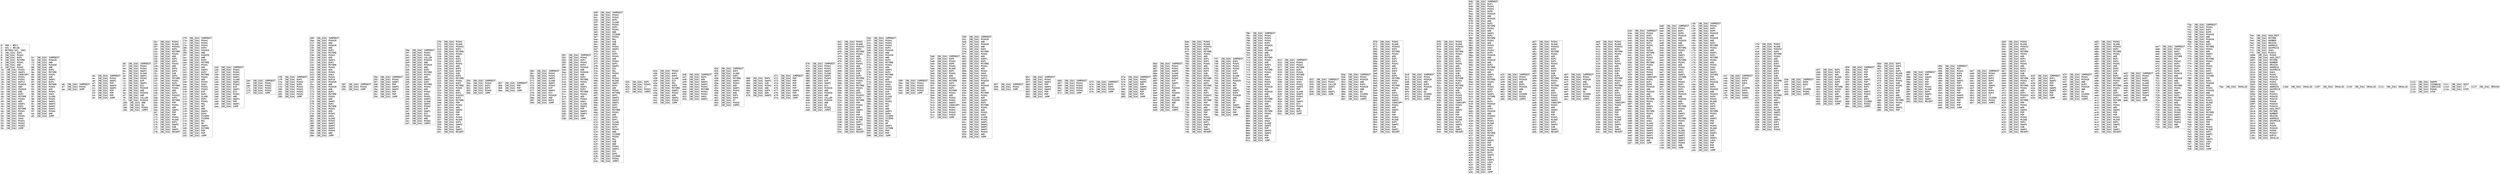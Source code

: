 digraph "graph.cfg.gv" {
	subgraph global {
		node [fontname=Courier fontsize=30.0 rank=same shape=box]
		block_0 [label="0: %00 = #0x1\l2: %01 = #0x40\l4: MSTORE(%01, %00)\l5: [NO_SSA] DUP1\l6: [NO_SSA] PUSH1\l8: [NO_SSA] DUP2\l9: [NO_SSA] MSTORE\la: [NO_SSA] PUSH1\lc: [NO_SSA] ADD\ld: [NO_SSA] PUSH2\l10: [NO_SSA] PUSH1\l12: [NO_SSA] SWAP2\l13: [NO_SSA] CODECOPY\l14: [NO_SSA] PUSH1\l16: [NO_SSA] PUSH1\l18: [NO_SSA] DUP12\l19: [NO_SSA] PUSH20\l2e: [NO_SSA] AND\l2f: [NO_SSA] PUSH20\l44: [NO_SSA] AND\l45: [NO_SSA] DUP2\l46: [NO_SSA] MSTORE\l47: [NO_SSA] PUSH1\l49: [NO_SSA] ADD\l4a: [NO_SSA] SWAP1\l4b: [NO_SSA] DUP2\l4c: [NO_SSA] MSTORE\l4d: [NO_SSA] PUSH1\l4f: [NO_SSA] ADD\l50: [NO_SSA] PUSH1\l52: [NO_SSA] SHA3\l53: [NO_SSA] PUSH1\l55: [NO_SSA] PUSH2\l58: [NO_SSA] PUSH2\l5b: [NO_SSA] JUMP\l"]
		block_5c [label="5c: [NO_SSA] JUMPDEST\l5d: [NO_SSA] PUSH20\l72: [NO_SSA] AND\l73: [NO_SSA] PUSH20\l88: [NO_SSA] AND\l89: [NO_SSA] DUP2\l8a: [NO_SSA] MSTORE\l8b: [NO_SSA] PUSH1\l8d: [NO_SSA] ADD\l8e: [NO_SSA] SWAP1\l8f: [NO_SSA] DUP2\l90: [NO_SSA] MSTORE\l91: [NO_SSA] PUSH1\l93: [NO_SSA] ADD\l94: [NO_SSA] PUSH1\l96: [NO_SSA] SHA3\l97: [NO_SSA] SLOAD\l98: [NO_SSA] PUSH2\l9b: [NO_SSA] SWAP1\l9c: [NO_SSA] SWAP3\l9d: [NO_SSA] SWAP2\l9e: [NO_SSA] SWAP1\l9f: [NO_SSA] PUSH4\la4: [NO_SSA] AND\la5: [NO_SSA] JUMP\l"]
		block_a6 [label="a6: [NO_SSA] JUMPDEST\la7: [NO_SSA] PUSH2\laa: [NO_SSA] JUMP\l"]
		block_ab [label="ab: [NO_SSA] JUMPDEST\lac: [NO_SSA] PUSH1\lae: [NO_SSA] SWAP1\laf: [NO_SSA] POP\lb0: [NO_SSA] SWAP4\lb1: [NO_SSA] SWAP3\lb2: [NO_SSA] POP\lb3: [NO_SSA] POP\lb4: [NO_SSA] POP\lb5: [NO_SSA] JUMP\l"]
		block_b6 [label="b6: [NO_SSA] JUMPDEST\lb7: [NO_SSA] PUSH1\lb9: [NO_SSA] PUSH1\lbb: [NO_SSA] SWAP1\lbc: [NO_SSA] SLOAD\lbd: [NO_SSA] SWAP1\lbe: [NO_SSA] PUSH2\lc1: [NO_SSA] EXP\lc2: [NO_SSA] SWAP1\lc3: [NO_SSA] DIV\lc4: [NO_SSA] PUSH20\ld9: [NO_SSA] AND\lda: [NO_SSA] PUSH20\lef: [NO_SSA] AND\lf0: [NO_SSA] CALLER\lf1: [NO_SSA] PUSH20\l106: [NO_SSA] AND\l107: [NO_SSA] EQ\l108: [NO_SSA] PUSH2\l10b: [NO_SSA] JUMPI\l"]
		block_10c [label="10c: [NO_SSA] PUSH1\l10e: [NO_SSA] MLOAD\l10f: [NO_SSA] PUSH32\l130: [NO_SSA] DUP2\l131: [NO_SSA] MSTORE\l132: [NO_SSA] PUSH1\l134: [NO_SSA] ADD\l135: [NO_SSA] DUP1\l136: [NO_SSA] DUP1\l137: [NO_SSA] PUSH1\l139: [NO_SSA] ADD\l13a: [NO_SSA] DUP3\l13b: [NO_SSA] DUP2\l13c: [NO_SSA] SUB\l13d: [NO_SSA] DUP3\l13e: [NO_SSA] MSTORE\l13f: [NO_SSA] PUSH1\l141: [NO_SSA] DUP2\l142: [NO_SSA] MSTORE\l143: [NO_SSA] PUSH1\l145: [NO_SSA] ADD\l146: [NO_SSA] DUP1\l147: [NO_SSA] PUSH32\l168: [NO_SSA] DUP2\l169: [NO_SSA] MSTORE\l16a: [NO_SSA] POP\l16b: [NO_SSA] PUSH1\l16d: [NO_SSA] ADD\l16e: [NO_SSA] SWAP2\l16f: [NO_SSA] POP\l170: [NO_SSA] POP\l171: [NO_SSA] PUSH1\l173: [NO_SSA] MLOAD\l174: [NO_SSA] DUP1\l175: [NO_SSA] SWAP2\l176: [NO_SSA] SUB\l177: [NO_SSA] SWAP1\l178: [NO_SSA] REVERT\l"]
		block_179 [label="179: [NO_SSA] JUMPDEST\l17a: [NO_SSA] PUSH1\l17c: [NO_SSA] PUSH1\l17e: [NO_SSA] PUSH1\l180: [NO_SSA] DUP4\l181: [NO_SSA] PUSH20\l196: [NO_SSA] AND\l197: [NO_SSA] PUSH20\l1ac: [NO_SSA] AND\l1ad: [NO_SSA] DUP2\l1ae: [NO_SSA] MSTORE\l1af: [NO_SSA] PUSH1\l1b1: [NO_SSA] ADD\l1b2: [NO_SSA] SWAP1\l1b3: [NO_SSA] DUP2\l1b4: [NO_SSA] MSTORE\l1b5: [NO_SSA] PUSH1\l1b7: [NO_SSA] ADD\l1b8: [NO_SSA] PUSH1\l1ba: [NO_SSA] SHA3\l1bb: [NO_SSA] PUSH1\l1bd: [NO_SSA] PUSH2\l1c0: [NO_SSA] EXP\l1c1: [NO_SSA] DUP2\l1c2: [NO_SSA] SLOAD\l1c3: [NO_SSA] DUP2\l1c4: [NO_SSA] PUSH1\l1c6: [NO_SSA] MUL\l1c7: [NO_SSA] NOT\l1c8: [NO_SSA] AND\l1c9: [NO_SSA] SWAP1\l1ca: [NO_SSA] DUP4\l1cb: [NO_SSA] ISZERO\l1cc: [NO_SSA] ISZERO\l1cd: [NO_SSA] MUL\l1ce: [NO_SSA] OR\l1cf: [NO_SSA] SWAP1\l1d0: [NO_SSA] SSTORE\l1d1: [NO_SSA] POP\l1d2: [NO_SSA] POP\l1d3: [NO_SSA] JUMP\l"]
		block_1d4 [label="1d4: [NO_SSA] JUMPDEST\l1d5: [NO_SSA] PUSH1\l1d7: [NO_SSA] PUSH1\l1d9: [NO_SSA] PUSH1\l1db: [NO_SSA] SWAP1\l1dc: [NO_SSA] SLOAD\l1dd: [NO_SSA] SWAP1\l1de: [NO_SSA] PUSH2\l1e1: [NO_SSA] EXP\l1e2: [NO_SSA] SWAP1\l1e3: [NO_SSA] DIV\l1e4: [NO_SSA] PUSH1\l1e6: [NO_SSA] AND\l1e7: [NO_SSA] SWAP1\l1e8: [NO_SSA] POP\l1e9: [NO_SSA] SWAP1\l1ea: [NO_SSA] JUMP\l"]
		block_1eb [label="1eb: [NO_SSA] JUMPDEST\l1ec: [NO_SSA] PUSH1\l1ee: [NO_SSA] PUSH2\l1f1: [NO_SSA] PUSH2\l1f4: [NO_SSA] PUSH2\l1f7: [NO_SSA] JUMP\l"]
		block_1f8 [label="1f8: [NO_SSA] JUMPDEST\l1f9: [NO_SSA] DUP5\l1fa: [NO_SSA] PUSH2\l1fd: [NO_SSA] DUP6\l1fe: [NO_SSA] PUSH1\l200: [NO_SSA] PUSH1\l202: [NO_SSA] PUSH2\l205: [NO_SSA] PUSH2\l208: [NO_SSA] JUMP\l"]
		block_209 [label="209: [NO_SSA] JUMPDEST\l20a: [NO_SSA] PUSH20\l21f: [NO_SSA] AND\l220: [NO_SSA] PUSH20\l235: [NO_SSA] AND\l236: [NO_SSA] DUP2\l237: [NO_SSA] MSTORE\l238: [NO_SSA] PUSH1\l23a: [NO_SSA] ADD\l23b: [NO_SSA] SWAP1\l23c: [NO_SSA] DUP2\l23d: [NO_SSA] MSTORE\l23e: [NO_SSA] PUSH1\l240: [NO_SSA] ADD\l241: [NO_SSA] PUSH1\l243: [NO_SSA] SHA3\l244: [NO_SSA] PUSH1\l246: [NO_SSA] DUP10\l247: [NO_SSA] PUSH20\l25c: [NO_SSA] AND\l25d: [NO_SSA] PUSH20\l272: [NO_SSA] AND\l273: [NO_SSA] DUP2\l274: [NO_SSA] MSTORE\l275: [NO_SSA] PUSH1\l277: [NO_SSA] ADD\l278: [NO_SSA] SWAP1\l279: [NO_SSA] DUP2\l27a: [NO_SSA] MSTORE\l27b: [NO_SSA] PUSH1\l27d: [NO_SSA] ADD\l27e: [NO_SSA] PUSH1\l280: [NO_SSA] SHA3\l281: [NO_SSA] SLOAD\l282: [NO_SSA] PUSH2\l285: [NO_SSA] SWAP1\l286: [NO_SSA] SWAP2\l287: [NO_SSA] SWAP1\l288: [NO_SSA] PUSH4\l28d: [NO_SSA] AND\l28e: [NO_SSA] JUMP\l"]
		block_28f [label="28f: [NO_SSA] JUMPDEST\l290: [NO_SSA] PUSH2\l293: [NO_SSA] JUMP\l"]
		block_294 [label="294: [NO_SSA] JUMPDEST\l295: [NO_SSA] PUSH1\l297: [NO_SSA] SWAP1\l298: [NO_SSA] POP\l299: [NO_SSA] SWAP3\l29a: [NO_SSA] SWAP2\l29b: [NO_SSA] POP\l29c: [NO_SSA] POP\l29d: [NO_SSA] JUMP\l"]
		block_29e [label="29e: [NO_SSA] JUMPDEST\l29f: [NO_SSA] PUSH1\l2a1: [NO_SSA] PUSH1\l2a3: [NO_SSA] CALLER\l2a4: [NO_SSA] PUSH20\l2b9: [NO_SSA] AND\l2ba: [NO_SSA] PUSH20\l2cf: [NO_SSA] AND\l2d0: [NO_SSA] DUP2\l2d1: [NO_SSA] MSTORE\l2d2: [NO_SSA] PUSH1\l2d4: [NO_SSA] ADD\l2d5: [NO_SSA] SWAP1\l2d6: [NO_SSA] DUP2\l2d7: [NO_SSA] MSTORE\l2d8: [NO_SSA] PUSH1\l2da: [NO_SSA] ADD\l2db: [NO_SSA] PUSH1\l2dd: [NO_SSA] SHA3\l2de: [NO_SSA] PUSH1\l2e0: [NO_SSA] SWAP1\l2e1: [NO_SSA] SLOAD\l2e2: [NO_SSA] SWAP1\l2e3: [NO_SSA] PUSH2\l2e6: [NO_SSA] EXP\l2e7: [NO_SSA] SWAP1\l2e8: [NO_SSA] DIV\l2e9: [NO_SSA] PUSH1\l2eb: [NO_SSA] AND\l2ec: [NO_SSA] PUSH2\l2ef: [NO_SSA] JUMPI\l"]
		block_2f0 [label="2f0: [NO_SSA] PUSH1\l2f2: [NO_SSA] MLOAD\l2f3: [NO_SSA] PUSH32\l314: [NO_SSA] DUP2\l315: [NO_SSA] MSTORE\l316: [NO_SSA] PUSH1\l318: [NO_SSA] ADD\l319: [NO_SSA] DUP1\l31a: [NO_SSA] DUP1\l31b: [NO_SSA] PUSH1\l31d: [NO_SSA] ADD\l31e: [NO_SSA] DUP3\l31f: [NO_SSA] DUP2\l320: [NO_SSA] SUB\l321: [NO_SSA] DUP3\l322: [NO_SSA] MSTORE\l323: [NO_SSA] PUSH1\l325: [NO_SSA] DUP2\l326: [NO_SSA] MSTORE\l327: [NO_SSA] PUSH1\l329: [NO_SSA] ADD\l32a: [NO_SSA] DUP1\l32b: [NO_SSA] PUSH32\l34c: [NO_SSA] DUP2\l34d: [NO_SSA] MSTORE\l34e: [NO_SSA] POP\l34f: [NO_SSA] PUSH1\l351: [NO_SSA] ADD\l352: [NO_SSA] SWAP2\l353: [NO_SSA] POP\l354: [NO_SSA] POP\l355: [NO_SSA] PUSH1\l357: [NO_SSA] MLOAD\l358: [NO_SSA] DUP1\l359: [NO_SSA] SWAP2\l35a: [NO_SSA] SUB\l35b: [NO_SSA] SWAP1\l35c: [NO_SSA] REVERT\l"]
		block_35d [label="35d: [NO_SSA] JUMPDEST\l35e: [NO_SSA] PUSH2\l361: [NO_SSA] DUP3\l362: [NO_SSA] DUP3\l363: [NO_SSA] PUSH2\l366: [NO_SSA] JUMP\l"]
		block_367 [label="367: [NO_SSA] JUMPDEST\l368: [NO_SSA] POP\l369: [NO_SSA] POP\l36a: [NO_SSA] JUMP\l"]
		block_36b [label="36b: [NO_SSA] JUMPDEST\l36c: [NO_SSA] PUSH1\l36e: [NO_SSA] PUSH1\l370: [NO_SSA] SWAP1\l371: [NO_SSA] SLOAD\l372: [NO_SSA] SWAP1\l373: [NO_SSA] PUSH2\l376: [NO_SSA] EXP\l377: [NO_SSA] SWAP1\l378: [NO_SSA] DIV\l379: [NO_SSA] PUSH20\l38e: [NO_SSA] AND\l38f: [NO_SSA] DUP2\l390: [NO_SSA] JUMP\l"]
		block_391 [label="391: [NO_SSA] JUMPDEST\l392: [NO_SSA] PUSH1\l394: [NO_SSA] DUP1\l395: [NO_SSA] PUSH1\l397: [NO_SSA] DUP4\l398: [NO_SSA] PUSH20\l3ad: [NO_SSA] AND\l3ae: [NO_SSA] PUSH20\l3c3: [NO_SSA] AND\l3c4: [NO_SSA] DUP2\l3c5: [NO_SSA] MSTORE\l3c6: [NO_SSA] PUSH1\l3c8: [NO_SSA] ADD\l3c9: [NO_SSA] SWAP1\l3ca: [NO_SSA] DUP2\l3cb: [NO_SSA] MSTORE\l3cc: [NO_SSA] PUSH1\l3ce: [NO_SSA] ADD\l3cf: [NO_SSA] PUSH1\l3d1: [NO_SSA] SHA3\l3d2: [NO_SSA] SLOAD\l3d3: [NO_SSA] SWAP1\l3d4: [NO_SSA] POP\l3d5: [NO_SSA] SWAP2\l3d6: [NO_SSA] SWAP1\l3d7: [NO_SSA] POP\l3d8: [NO_SSA] JUMP\l"]
		block_3d9 [label="3d9: [NO_SSA] JUMPDEST\l3da: [NO_SSA] PUSH1\l3dc: [NO_SSA] PUSH1\l3de: [NO_SSA] DUP1\l3df: [NO_SSA] SLOAD\l3e0: [NO_SSA] PUSH1\l3e2: [NO_SSA] DUP2\l3e3: [NO_SSA] PUSH1\l3e5: [NO_SSA] AND\l3e6: [NO_SSA] ISZERO\l3e7: [NO_SSA] PUSH2\l3ea: [NO_SSA] MUL\l3eb: [NO_SSA] SUB\l3ec: [NO_SSA] AND\l3ed: [NO_SSA] PUSH1\l3ef: [NO_SSA] SWAP1\l3f0: [NO_SSA] DIV\l3f1: [NO_SSA] DUP1\l3f2: [NO_SSA] PUSH1\l3f4: [NO_SSA] ADD\l3f5: [NO_SSA] PUSH1\l3f7: [NO_SSA] DUP1\l3f8: [NO_SSA] SWAP2\l3f9: [NO_SSA] DIV\l3fa: [NO_SSA] MUL\l3fb: [NO_SSA] PUSH1\l3fd: [NO_SSA] ADD\l3fe: [NO_SSA] PUSH1\l400: [NO_SSA] MLOAD\l401: [NO_SSA] SWAP1\l402: [NO_SSA] DUP2\l403: [NO_SSA] ADD\l404: [NO_SSA] PUSH1\l406: [NO_SSA] MSTORE\l407: [NO_SSA] DUP1\l408: [NO_SSA] SWAP3\l409: [NO_SSA] SWAP2\l40a: [NO_SSA] SWAP1\l40b: [NO_SSA] DUP2\l40c: [NO_SSA] DUP2\l40d: [NO_SSA] MSTORE\l40e: [NO_SSA] PUSH1\l410: [NO_SSA] ADD\l411: [NO_SSA] DUP3\l412: [NO_SSA] DUP1\l413: [NO_SSA] SLOAD\l414: [NO_SSA] PUSH1\l416: [NO_SSA] DUP2\l417: [NO_SSA] PUSH1\l419: [NO_SSA] AND\l41a: [NO_SSA] ISZERO\l41b: [NO_SSA] PUSH2\l41e: [NO_SSA] MUL\l41f: [NO_SSA] SUB\l420: [NO_SSA] AND\l421: [NO_SSA] PUSH1\l423: [NO_SSA] SWAP1\l424: [NO_SSA] DIV\l425: [NO_SSA] DUP1\l426: [NO_SSA] ISZERO\l427: [NO_SSA] PUSH2\l42a: [NO_SSA] JUMPI\l"]
		block_42b [label="42b: [NO_SSA] DUP1\l42c: [NO_SSA] PUSH1\l42e: [NO_SSA] LT\l42f: [NO_SSA] PUSH2\l432: [NO_SSA] JUMPI\l"]
		block_433 [label="433: [NO_SSA] PUSH2\l436: [NO_SSA] DUP1\l437: [NO_SSA] DUP4\l438: [NO_SSA] SLOAD\l439: [NO_SSA] DIV\l43a: [NO_SSA] MUL\l43b: [NO_SSA] DUP4\l43c: [NO_SSA] MSTORE\l43d: [NO_SSA] SWAP2\l43e: [NO_SSA] PUSH1\l440: [NO_SSA] ADD\l441: [NO_SSA] SWAP2\l442: [NO_SSA] PUSH2\l445: [NO_SSA] JUMP\l"]
		block_446 [label="446: [NO_SSA] JUMPDEST\l447: [NO_SSA] DUP3\l448: [NO_SSA] ADD\l449: [NO_SSA] SWAP2\l44a: [NO_SSA] SWAP1\l44b: [NO_SSA] PUSH1\l44d: [NO_SSA] MSTORE\l44e: [NO_SSA] PUSH1\l450: [NO_SSA] PUSH1\l452: [NO_SSA] SHA3\l453: [NO_SSA] SWAP1\l"]
		block_454 [label="454: [NO_SSA] JUMPDEST\l455: [NO_SSA] DUP2\l456: [NO_SSA] SLOAD\l457: [NO_SSA] DUP2\l458: [NO_SSA] MSTORE\l459: [NO_SSA] SWAP1\l45a: [NO_SSA] PUSH1\l45c: [NO_SSA] ADD\l45d: [NO_SSA] SWAP1\l45e: [NO_SSA] PUSH1\l460: [NO_SSA] ADD\l461: [NO_SSA] DUP1\l462: [NO_SSA] DUP4\l463: [NO_SSA] GT\l464: [NO_SSA] PUSH2\l467: [NO_SSA] JUMPI\l"]
		block_468 [label="468: [NO_SSA] DUP3\l469: [NO_SSA] SWAP1\l46a: [NO_SSA] SUB\l46b: [NO_SSA] PUSH1\l46d: [NO_SSA] AND\l46e: [NO_SSA] DUP3\l46f: [NO_SSA] ADD\l470: [NO_SSA] SWAP2\l"]
		block_471 [label="471: [NO_SSA] JUMPDEST\l472: [NO_SSA] POP\l473: [NO_SSA] POP\l474: [NO_SSA] POP\l475: [NO_SSA] POP\l476: [NO_SSA] POP\l477: [NO_SSA] SWAP1\l478: [NO_SSA] POP\l479: [NO_SSA] SWAP1\l47a: [NO_SSA] JUMP\l"]
		block_47b [label="47b: [NO_SSA] JUMPDEST\l47c: [NO_SSA] PUSH1\l47e: [NO_SSA] PUSH1\l480: [NO_SSA] SWAP1\l481: [NO_SSA] SLOAD\l482: [NO_SSA] SWAP1\l483: [NO_SSA] PUSH2\l486: [NO_SSA] EXP\l487: [NO_SSA] SWAP1\l488: [NO_SSA] DIV\l489: [NO_SSA] PUSH20\l49e: [NO_SSA] AND\l49f: [NO_SSA] PUSH20\l4b4: [NO_SSA] AND\l4b5: [NO_SSA] CALLER\l4b6: [NO_SSA] PUSH20\l4cb: [NO_SSA] AND\l4cc: [NO_SSA] EQ\l4cd: [NO_SSA] PUSH2\l4d0: [NO_SSA] JUMPI\l"]
		block_4d1 [label="4d1: [NO_SSA] PUSH1\l4d3: [NO_SSA] MLOAD\l4d4: [NO_SSA] PUSH32\l4f5: [NO_SSA] DUP2\l4f6: [NO_SSA] MSTORE\l4f7: [NO_SSA] PUSH1\l4f9: [NO_SSA] ADD\l4fa: [NO_SSA] DUP1\l4fb: [NO_SSA] DUP1\l4fc: [NO_SSA] PUSH1\l4fe: [NO_SSA] ADD\l4ff: [NO_SSA] DUP3\l500: [NO_SSA] DUP2\l501: [NO_SSA] SUB\l502: [NO_SSA] DUP3\l503: [NO_SSA] MSTORE\l504: [NO_SSA] PUSH1\l506: [NO_SSA] DUP2\l507: [NO_SSA] MSTORE\l508: [NO_SSA] PUSH1\l50a: [NO_SSA] ADD\l50b: [NO_SSA] DUP1\l50c: [NO_SSA] PUSH32\l52d: [NO_SSA] DUP2\l52e: [NO_SSA] MSTORE\l52f: [NO_SSA] POP\l530: [NO_SSA] PUSH1\l532: [NO_SSA] ADD\l533: [NO_SSA] SWAP2\l534: [NO_SSA] POP\l535: [NO_SSA] POP\l536: [NO_SSA] PUSH1\l538: [NO_SSA] MLOAD\l539: [NO_SSA] DUP1\l53a: [NO_SSA] SWAP2\l53b: [NO_SSA] SUB\l53c: [NO_SSA] SWAP1\l53d: [NO_SSA] REVERT\l"]
		block_53e [label="53e: [NO_SSA] JUMPDEST\l53f: [NO_SSA] PUSH1\l541: [NO_SSA] PUSH1\l543: [NO_SSA] PUSH1\l545: [NO_SSA] DUP4\l546: [NO_SSA] PUSH20\l55b: [NO_SSA] AND\l55c: [NO_SSA] PUSH20\l571: [NO_SSA] AND\l572: [NO_SSA] DUP2\l573: [NO_SSA] MSTORE\l574: [NO_SSA] PUSH1\l576: [NO_SSA] ADD\l577: [NO_SSA] SWAP1\l578: [NO_SSA] DUP2\l579: [NO_SSA] MSTORE\l57a: [NO_SSA] PUSH1\l57c: [NO_SSA] ADD\l57d: [NO_SSA] PUSH1\l57f: [NO_SSA] SHA3\l580: [NO_SSA] PUSH1\l582: [NO_SSA] PUSH2\l585: [NO_SSA] EXP\l586: [NO_SSA] DUP2\l587: [NO_SSA] SLOAD\l588: [NO_SSA] DUP2\l589: [NO_SSA] PUSH1\l58b: [NO_SSA] MUL\l58c: [NO_SSA] NOT\l58d: [NO_SSA] AND\l58e: [NO_SSA] SWAP1\l58f: [NO_SSA] DUP4\l590: [NO_SSA] ISZERO\l591: [NO_SSA] ISZERO\l592: [NO_SSA] MUL\l593: [NO_SSA] OR\l594: [NO_SSA] SWAP1\l595: [NO_SSA] SSTORE\l596: [NO_SSA] POP\l597: [NO_SSA] POP\l598: [NO_SSA] JUMP\l"]
		block_599 [label="599: [NO_SSA] JUMPDEST\l59a: [NO_SSA] PUSH1\l59c: [NO_SSA] PUSH2\l59f: [NO_SSA] PUSH2\l5a2: [NO_SSA] PUSH2\l5a5: [NO_SSA] JUMP\l"]
		block_5a6 [label="5a6: [NO_SSA] JUMPDEST\l5a7: [NO_SSA] DUP5\l5a8: [NO_SSA] PUSH2\l5ab: [NO_SSA] DUP6\l5ac: [NO_SSA] PUSH1\l5ae: [NO_SSA] MLOAD\l5af: [NO_SSA] DUP1\l5b0: [NO_SSA] PUSH1\l5b2: [NO_SSA] ADD\l5b3: [NO_SSA] PUSH1\l5b5: [NO_SSA] MSTORE\l5b6: [NO_SSA] DUP1\l5b7: [NO_SSA] PUSH1\l5b9: [NO_SSA] DUP2\l5ba: [NO_SSA] MSTORE\l5bb: [NO_SSA] PUSH1\l5bd: [NO_SSA] ADD\l5be: [NO_SSA] PUSH2\l5c1: [NO_SSA] PUSH1\l5c3: [NO_SSA] SWAP2\l5c4: [NO_SSA] CODECOPY\l5c5: [NO_SSA] PUSH1\l5c7: [NO_SSA] PUSH1\l5c9: [NO_SSA] PUSH2\l5cc: [NO_SSA] PUSH2\l5cf: [NO_SSA] JUMP\l"]
		block_5d0 [label="5d0: [NO_SSA] JUMPDEST\l5d1: [NO_SSA] PUSH20\l5e6: [NO_SSA] AND\l5e7: [NO_SSA] PUSH20\l5fc: [NO_SSA] AND\l5fd: [NO_SSA] DUP2\l5fe: [NO_SSA] MSTORE\l5ff: [NO_SSA] PUSH1\l601: [NO_SSA] ADD\l602: [NO_SSA] SWAP1\l603: [NO_SSA] DUP2\l604: [NO_SSA] MSTORE\l605: [NO_SSA] PUSH1\l607: [NO_SSA] ADD\l608: [NO_SSA] PUSH1\l60a: [NO_SSA] SHA3\l60b: [NO_SSA] PUSH1\l60d: [NO_SSA] DUP11\l60e: [NO_SSA] PUSH20\l623: [NO_SSA] AND\l624: [NO_SSA] PUSH20\l639: [NO_SSA] AND\l63a: [NO_SSA] DUP2\l63b: [NO_SSA] MSTORE\l63c: [NO_SSA] PUSH1\l63e: [NO_SSA] ADD\l63f: [NO_SSA] SWAP1\l640: [NO_SSA] DUP2\l641: [NO_SSA] MSTORE\l642: [NO_SSA] PUSH1\l644: [NO_SSA] ADD\l645: [NO_SSA] PUSH1\l647: [NO_SSA] SHA3\l648: [NO_SSA] SLOAD\l649: [NO_SSA] PUSH2\l64c: [NO_SSA] SWAP1\l64d: [NO_SSA] SWAP3\l64e: [NO_SSA] SWAP2\l64f: [NO_SSA] SWAP1\l650: [NO_SSA] PUSH4\l655: [NO_SSA] AND\l656: [NO_SSA] JUMP\l"]
		block_657 [label="657: [NO_SSA] JUMPDEST\l658: [NO_SSA] PUSH2\l65b: [NO_SSA] JUMP\l"]
		block_65c [label="65c: [NO_SSA] JUMPDEST\l65d: [NO_SSA] PUSH1\l65f: [NO_SSA] SWAP1\l660: [NO_SSA] POP\l661: [NO_SSA] SWAP3\l662: [NO_SSA] SWAP2\l663: [NO_SSA] POP\l664: [NO_SSA] POP\l665: [NO_SSA] JUMP\l"]
		block_666 [label="666: [NO_SSA] JUMPDEST\l667: [NO_SSA] PUSH1\l669: [NO_SSA] PUSH2\l66c: [NO_SSA] PUSH2\l66f: [NO_SSA] PUSH2\l672: [NO_SSA] JUMP\l"]
		block_673 [label="673: [NO_SSA] JUMPDEST\l674: [NO_SSA] DUP5\l675: [NO_SSA] DUP5\l676: [NO_SSA] PUSH2\l679: [NO_SSA] JUMP\l"]
		block_67a [label="67a: [NO_SSA] JUMPDEST\l67b: [NO_SSA] PUSH1\l67d: [NO_SSA] SWAP1\l67e: [NO_SSA] POP\l67f: [NO_SSA] SWAP3\l680: [NO_SSA] SWAP2\l681: [NO_SSA] POP\l682: [NO_SSA] POP\l683: [NO_SSA] JUMP\l"]
		block_684 [label="684: [NO_SSA] JUMPDEST\l685: [NO_SSA] PUSH1\l687: [NO_SSA] PUSH1\l689: [NO_SSA] SWAP1\l68a: [NO_SSA] SLOAD\l68b: [NO_SSA] SWAP1\l68c: [NO_SSA] PUSH2\l68f: [NO_SSA] EXP\l690: [NO_SSA] SWAP1\l691: [NO_SSA] DIV\l692: [NO_SSA] PUSH20\l6a7: [NO_SSA] AND\l6a8: [NO_SSA] PUSH20\l6bd: [NO_SSA] AND\l6be: [NO_SSA] CALLER\l6bf: [NO_SSA] PUSH20\l6d4: [NO_SSA] AND\l6d5: [NO_SSA] EQ\l6d6: [NO_SSA] PUSH2\l6d9: [NO_SSA] JUMPI\l"]
		block_6da [label="6da: [NO_SSA] PUSH1\l6dc: [NO_SSA] MLOAD\l6dd: [NO_SSA] PUSH32\l6fe: [NO_SSA] DUP2\l6ff: [NO_SSA] MSTORE\l700: [NO_SSA] PUSH1\l702: [NO_SSA] ADD\l703: [NO_SSA] DUP1\l704: [NO_SSA] DUP1\l705: [NO_SSA] PUSH1\l707: [NO_SSA] ADD\l708: [NO_SSA] DUP3\l709: [NO_SSA] DUP2\l70a: [NO_SSA] SUB\l70b: [NO_SSA] DUP3\l70c: [NO_SSA] MSTORE\l70d: [NO_SSA] PUSH1\l70f: [NO_SSA] DUP2\l710: [NO_SSA] MSTORE\l711: [NO_SSA] PUSH1\l713: [NO_SSA] ADD\l714: [NO_SSA] DUP1\l715: [NO_SSA] PUSH32\l736: [NO_SSA] DUP2\l737: [NO_SSA] MSTORE\l738: [NO_SSA] POP\l739: [NO_SSA] PUSH1\l73b: [NO_SSA] ADD\l73c: [NO_SSA] SWAP2\l73d: [NO_SSA] POP\l73e: [NO_SSA] POP\l73f: [NO_SSA] PUSH1\l741: [NO_SSA] MLOAD\l742: [NO_SSA] DUP1\l743: [NO_SSA] SWAP2\l744: [NO_SSA] SUB\l745: [NO_SSA] SWAP1\l746: [NO_SSA] REVERT\l"]
		block_747 [label="747: [NO_SSA] JUMPDEST\l748: [NO_SSA] DUP1\l749: [NO_SSA] PUSH1\l74b: [NO_SSA] PUSH1\l74d: [NO_SSA] PUSH2\l750: [NO_SSA] EXP\l751: [NO_SSA] DUP2\l752: [NO_SSA] SLOAD\l753: [NO_SSA] DUP2\l754: [NO_SSA] PUSH20\l769: [NO_SSA] MUL\l76a: [NO_SSA] NOT\l76b: [NO_SSA] AND\l76c: [NO_SSA] SWAP1\l76d: [NO_SSA] DUP4\l76e: [NO_SSA] PUSH20\l783: [NO_SSA] AND\l784: [NO_SSA] MUL\l785: [NO_SSA] OR\l786: [NO_SSA] SWAP1\l787: [NO_SSA] SSTORE\l788: [NO_SSA] POP\l789: [NO_SSA] POP\l78a: [NO_SSA] JUMP\l"]
		block_78b [label="78b: [NO_SSA] JUMPDEST\l78c: [NO_SSA] PUSH1\l78e: [NO_SSA] PUSH1\l790: [NO_SSA] PUSH1\l792: [NO_SSA] DUP5\l793: [NO_SSA] PUSH20\l7a8: [NO_SSA] AND\l7a9: [NO_SSA] PUSH20\l7be: [NO_SSA] AND\l7bf: [NO_SSA] DUP2\l7c0: [NO_SSA] MSTORE\l7c1: [NO_SSA] PUSH1\l7c3: [NO_SSA] ADD\l7c4: [NO_SSA] SWAP1\l7c5: [NO_SSA] DUP2\l7c6: [NO_SSA] MSTORE\l7c7: [NO_SSA] PUSH1\l7c9: [NO_SSA] ADD\l7ca: [NO_SSA] PUSH1\l7cc: [NO_SSA] SHA3\l7cd: [NO_SSA] PUSH1\l7cf: [NO_SSA] DUP4\l7d0: [NO_SSA] PUSH20\l7e5: [NO_SSA] AND\l7e6: [NO_SSA] PUSH20\l7fb: [NO_SSA] AND\l7fc: [NO_SSA] DUP2\l7fd: [NO_SSA] MSTORE\l7fe: [NO_SSA] PUSH1\l800: [NO_SSA] ADD\l801: [NO_SSA] SWAP1\l802: [NO_SSA] DUP2\l803: [NO_SSA] MSTORE\l804: [NO_SSA] PUSH1\l806: [NO_SSA] ADD\l807: [NO_SSA] PUSH1\l809: [NO_SSA] SHA3\l80a: [NO_SSA] SLOAD\l80b: [NO_SSA] SWAP1\l80c: [NO_SSA] POP\l80d: [NO_SSA] SWAP3\l80e: [NO_SSA] SWAP2\l80f: [NO_SSA] POP\l810: [NO_SSA] POP\l811: [NO_SSA] JUMP\l"]
		block_812 [label="812: [NO_SSA] JUMPDEST\l813: [NO_SSA] PUSH1\l815: [NO_SSA] PUSH1\l817: [NO_SSA] MSTORE\l818: [NO_SSA] DUP1\l819: [NO_SSA] PUSH1\l81b: [NO_SSA] MSTORE\l81c: [NO_SSA] PUSH1\l81e: [NO_SSA] PUSH1\l820: [NO_SSA] SHA3\l821: [NO_SSA] PUSH1\l823: [NO_SSA] SWAP2\l824: [NO_SSA] POP\l825: [NO_SSA] SLOAD\l826: [NO_SSA] SWAP1\l827: [NO_SSA] PUSH2\l82a: [NO_SSA] EXP\l82b: [NO_SSA] SWAP1\l82c: [NO_SSA] DIV\l82d: [NO_SSA] PUSH1\l82f: [NO_SSA] AND\l830: [NO_SSA] DUP2\l831: [NO_SSA] JUMP\l"]
		block_832 [label="832: [NO_SSA] JUMPDEST\l833: [NO_SSA] PUSH1\l835: [NO_SSA] CALLER\l836: [NO_SSA] SWAP1\l837: [NO_SSA] POP\l838: [NO_SSA] SWAP1\l839: [NO_SSA] JUMP\l"]
		block_83a [label="83a: [NO_SSA] JUMPDEST\l83b: [NO_SSA] PUSH1\l83d: [NO_SSA] PUSH20\l852: [NO_SSA] AND\l853: [NO_SSA] DUP4\l854: [NO_SSA] PUSH20\l869: [NO_SSA] AND\l86a: [NO_SSA] EQ\l86b: [NO_SSA] ISZERO\l86c: [NO_SSA] PUSH2\l86f: [NO_SSA] JUMPI\l"]
		block_870 [label="870: [NO_SSA] PUSH1\l872: [NO_SSA] MLOAD\l873: [NO_SSA] PUSH32\l894: [NO_SSA] DUP2\l895: [NO_SSA] MSTORE\l896: [NO_SSA] PUSH1\l898: [NO_SSA] ADD\l899: [NO_SSA] DUP1\l89a: [NO_SSA] DUP1\l89b: [NO_SSA] PUSH1\l89d: [NO_SSA] ADD\l89e: [NO_SSA] DUP3\l89f: [NO_SSA] DUP2\l8a0: [NO_SSA] SUB\l8a1: [NO_SSA] DUP3\l8a2: [NO_SSA] MSTORE\l8a3: [NO_SSA] PUSH1\l8a5: [NO_SSA] DUP2\l8a6: [NO_SSA] MSTORE\l8a7: [NO_SSA] PUSH1\l8a9: [NO_SSA] ADD\l8aa: [NO_SSA] DUP1\l8ab: [NO_SSA] PUSH2\l8ae: [NO_SSA] PUSH1\l8b0: [NO_SSA] SWAP2\l8b1: [NO_SSA] CODECOPY\l8b2: [NO_SSA] PUSH1\l8b4: [NO_SSA] ADD\l8b5: [NO_SSA] SWAP2\l8b6: [NO_SSA] POP\l8b7: [NO_SSA] POP\l8b8: [NO_SSA] PUSH1\l8ba: [NO_SSA] MLOAD\l8bb: [NO_SSA] DUP1\l8bc: [NO_SSA] SWAP2\l8bd: [NO_SSA] SUB\l8be: [NO_SSA] SWAP1\l8bf: [NO_SSA] REVERT\l"]
		block_8c0 [label="8c0: [NO_SSA] JUMPDEST\l8c1: [NO_SSA] PUSH1\l8c3: [NO_SSA] PUSH20\l8d8: [NO_SSA] AND\l8d9: [NO_SSA] DUP3\l8da: [NO_SSA] PUSH20\l8ef: [NO_SSA] AND\l8f0: [NO_SSA] EQ\l8f1: [NO_SSA] ISZERO\l8f2: [NO_SSA] PUSH2\l8f5: [NO_SSA] JUMPI\l"]
		block_8f6 [label="8f6: [NO_SSA] PUSH1\l8f8: [NO_SSA] MLOAD\l8f9: [NO_SSA] PUSH32\l91a: [NO_SSA] DUP2\l91b: [NO_SSA] MSTORE\l91c: [NO_SSA] PUSH1\l91e: [NO_SSA] ADD\l91f: [NO_SSA] DUP1\l920: [NO_SSA] DUP1\l921: [NO_SSA] PUSH1\l923: [NO_SSA] ADD\l924: [NO_SSA] DUP3\l925: [NO_SSA] DUP2\l926: [NO_SSA] SUB\l927: [NO_SSA] DUP3\l928: [NO_SSA] MSTORE\l929: [NO_SSA] PUSH1\l92b: [NO_SSA] DUP2\l92c: [NO_SSA] MSTORE\l92d: [NO_SSA] PUSH1\l92f: [NO_SSA] ADD\l930: [NO_SSA] DUP1\l931: [NO_SSA] PUSH2\l934: [NO_SSA] PUSH1\l936: [NO_SSA] SWAP2\l937: [NO_SSA] CODECOPY\l938: [NO_SSA] PUSH1\l93a: [NO_SSA] ADD\l93b: [NO_SSA] SWAP2\l93c: [NO_SSA] POP\l93d: [NO_SSA] POP\l93e: [NO_SSA] PUSH1\l940: [NO_SSA] MLOAD\l941: [NO_SSA] DUP1\l942: [NO_SSA] SWAP2\l943: [NO_SSA] SUB\l944: [NO_SSA] SWAP1\l945: [NO_SSA] REVERT\l"]
		block_946 [label="946: [NO_SSA] JUMPDEST\l947: [NO_SSA] DUP1\l948: [NO_SSA] PUSH1\l94a: [NO_SSA] PUSH1\l94c: [NO_SSA] DUP6\l94d: [NO_SSA] PUSH20\l962: [NO_SSA] AND\l963: [NO_SSA] PUSH20\l978: [NO_SSA] AND\l979: [NO_SSA] DUP2\l97a: [NO_SSA] MSTORE\l97b: [NO_SSA] PUSH1\l97d: [NO_SSA] ADD\l97e: [NO_SSA] SWAP1\l97f: [NO_SSA] DUP2\l980: [NO_SSA] MSTORE\l981: [NO_SSA] PUSH1\l983: [NO_SSA] ADD\l984: [NO_SSA] PUSH1\l986: [NO_SSA] SHA3\l987: [NO_SSA] PUSH1\l989: [NO_SSA] DUP5\l98a: [NO_SSA] PUSH20\l99f: [NO_SSA] AND\l9a0: [NO_SSA] PUSH20\l9b5: [NO_SSA] AND\l9b6: [NO_SSA] DUP2\l9b7: [NO_SSA] MSTORE\l9b8: [NO_SSA] PUSH1\l9ba: [NO_SSA] ADD\l9bb: [NO_SSA] SWAP1\l9bc: [NO_SSA] DUP2\l9bd: [NO_SSA] MSTORE\l9be: [NO_SSA] PUSH1\l9c0: [NO_SSA] ADD\l9c1: [NO_SSA] PUSH1\l9c3: [NO_SSA] SHA3\l9c4: [NO_SSA] DUP2\l9c5: [NO_SSA] SWAP1\l9c6: [NO_SSA] SSTORE\l9c7: [NO_SSA] POP\l9c8: [NO_SSA] DUP2\l9c9: [NO_SSA] PUSH20\l9de: [NO_SSA] AND\l9df: [NO_SSA] DUP4\l9e0: [NO_SSA] PUSH20\l9f5: [NO_SSA] AND\l9f6: [NO_SSA] PUSH32\la17: [NO_SSA] DUP4\la18: [NO_SSA] PUSH1\la1a: [NO_SSA] MLOAD\la1b: [NO_SSA] DUP1\la1c: [NO_SSA] DUP3\la1d: [NO_SSA] DUP2\la1e: [NO_SSA] MSTORE\la1f: [NO_SSA] PUSH1\la21: [NO_SSA] ADD\la22: [NO_SSA] SWAP2\la23: [NO_SSA] POP\la24: [NO_SSA] POP\la25: [NO_SSA] PUSH1\la27: [NO_SSA] MLOAD\la28: [NO_SSA] DUP1\la29: [NO_SSA] SWAP2\la2a: [NO_SSA] SUB\la2b: [NO_SSA] SWAP1\la2c: [NO_SSA] LOG3\la2d: [NO_SSA] POP\la2e: [NO_SSA] POP\la2f: [NO_SSA] POP\la30: [NO_SSA] JUMP\l"]
		block_a31 [label="a31: [NO_SSA] JUMPDEST\la32: [NO_SSA] PUSH1\la34: [NO_SSA] PUSH20\la49: [NO_SSA] AND\la4a: [NO_SSA] DUP4\la4b: [NO_SSA] PUSH20\la60: [NO_SSA] AND\la61: [NO_SSA] EQ\la62: [NO_SSA] ISZERO\la63: [NO_SSA] PUSH2\la66: [NO_SSA] JUMPI\l"]
		block_a67 [label="a67: [NO_SSA] PUSH1\la69: [NO_SSA] MLOAD\la6a: [NO_SSA] PUSH32\la8b: [NO_SSA] DUP2\la8c: [NO_SSA] MSTORE\la8d: [NO_SSA] PUSH1\la8f: [NO_SSA] ADD\la90: [NO_SSA] DUP1\la91: [NO_SSA] DUP1\la92: [NO_SSA] PUSH1\la94: [NO_SSA] ADD\la95: [NO_SSA] DUP3\la96: [NO_SSA] DUP2\la97: [NO_SSA] SUB\la98: [NO_SSA] DUP3\la99: [NO_SSA] MSTORE\la9a: [NO_SSA] PUSH1\la9c: [NO_SSA] DUP2\la9d: [NO_SSA] MSTORE\la9e: [NO_SSA] PUSH1\laa0: [NO_SSA] ADD\laa1: [NO_SSA] DUP1\laa2: [NO_SSA] PUSH2\laa5: [NO_SSA] PUSH1\laa7: [NO_SSA] SWAP2\laa8: [NO_SSA] CODECOPY\laa9: [NO_SSA] PUSH1\laab: [NO_SSA] ADD\laac: [NO_SSA] SWAP2\laad: [NO_SSA] POP\laae: [NO_SSA] POP\laaf: [NO_SSA] PUSH1\lab1: [NO_SSA] MLOAD\lab2: [NO_SSA] DUP1\lab3: [NO_SSA] SWAP2\lab4: [NO_SSA] SUB\lab5: [NO_SSA] SWAP1\lab6: [NO_SSA] REVERT\l"]
		block_ab7 [label="ab7: [NO_SSA] JUMPDEST\lab8: [NO_SSA] PUSH1\laba: [NO_SSA] PUSH20\lacf: [NO_SSA] AND\lad0: [NO_SSA] DUP3\lad1: [NO_SSA] PUSH20\lae6: [NO_SSA] AND\lae7: [NO_SSA] EQ\lae8: [NO_SSA] ISZERO\lae9: [NO_SSA] PUSH2\laec: [NO_SSA] JUMPI\l"]
		block_aed [label="aed: [NO_SSA] PUSH1\laef: [NO_SSA] MLOAD\laf0: [NO_SSA] PUSH32\lb11: [NO_SSA] DUP2\lb12: [NO_SSA] MSTORE\lb13: [NO_SSA] PUSH1\lb15: [NO_SSA] ADD\lb16: [NO_SSA] DUP1\lb17: [NO_SSA] DUP1\lb18: [NO_SSA] PUSH1\lb1a: [NO_SSA] ADD\lb1b: [NO_SSA] DUP3\lb1c: [NO_SSA] DUP2\lb1d: [NO_SSA] SUB\lb1e: [NO_SSA] DUP3\lb1f: [NO_SSA] MSTORE\lb20: [NO_SSA] PUSH1\lb22: [NO_SSA] DUP2\lb23: [NO_SSA] MSTORE\lb24: [NO_SSA] PUSH1\lb26: [NO_SSA] ADD\lb27: [NO_SSA] DUP1\lb28: [NO_SSA] PUSH2\lb2b: [NO_SSA] PUSH1\lb2d: [NO_SSA] SWAP2\lb2e: [NO_SSA] CODECOPY\lb2f: [NO_SSA] PUSH1\lb31: [NO_SSA] ADD\lb32: [NO_SSA] SWAP2\lb33: [NO_SSA] POP\lb34: [NO_SSA] POP\lb35: [NO_SSA] PUSH1\lb37: [NO_SSA] MLOAD\lb38: [NO_SSA] DUP1\lb39: [NO_SSA] SWAP2\lb3a: [NO_SSA] SUB\lb3b: [NO_SSA] SWAP1\lb3c: [NO_SSA] REVERT\l"]
		block_b3d [label="b3d: [NO_SSA] JUMPDEST\lb3e: [NO_SSA] PUSH2\lb41: [NO_SSA] DUP2\lb42: [NO_SSA] PUSH1\lb44: [NO_SSA] MLOAD\lb45: [NO_SSA] DUP1\lb46: [NO_SSA] PUSH1\lb48: [NO_SSA] ADD\lb49: [NO_SSA] PUSH1\lb4b: [NO_SSA] MSTORE\lb4c: [NO_SSA] DUP1\lb4d: [NO_SSA] PUSH1\lb4f: [NO_SSA] DUP2\lb50: [NO_SSA] MSTORE\lb51: [NO_SSA] PUSH1\lb53: [NO_SSA] ADD\lb54: [NO_SSA] PUSH2\lb57: [NO_SSA] PUSH1\lb59: [NO_SSA] SWAP2\lb5a: [NO_SSA] CODECOPY\lb5b: [NO_SSA] PUSH1\lb5d: [NO_SSA] DUP1\lb5e: [NO_SSA] DUP8\lb5f: [NO_SSA] PUSH20\lb74: [NO_SSA] AND\lb75: [NO_SSA] PUSH20\lb8a: [NO_SSA] AND\lb8b: [NO_SSA] DUP2\lb8c: [NO_SSA] MSTORE\lb8d: [NO_SSA] PUSH1\lb8f: [NO_SSA] ADD\lb90: [NO_SSA] SWAP1\lb91: [NO_SSA] DUP2\lb92: [NO_SSA] MSTORE\lb93: [NO_SSA] PUSH1\lb95: [NO_SSA] ADD\lb96: [NO_SSA] PUSH1\lb98: [NO_SSA] SHA3\lb99: [NO_SSA] SLOAD\lb9a: [NO_SSA] PUSH2\lb9d: [NO_SSA] SWAP1\lb9e: [NO_SSA] SWAP3\lb9f: [NO_SSA] SWAP2\lba0: [NO_SSA] SWAP1\lba1: [NO_SSA] PUSH4\lba6: [NO_SSA] AND\lba7: [NO_SSA] JUMP\l"]
		block_ba8 [label="ba8: [NO_SSA] JUMPDEST\lba9: [NO_SSA] PUSH1\lbab: [NO_SSA] DUP1\lbac: [NO_SSA] DUP6\lbad: [NO_SSA] PUSH20\lbc2: [NO_SSA] AND\lbc3: [NO_SSA] PUSH20\lbd8: [NO_SSA] AND\lbd9: [NO_SSA] DUP2\lbda: [NO_SSA] MSTORE\lbdb: [NO_SSA] PUSH1\lbdd: [NO_SSA] ADD\lbde: [NO_SSA] SWAP1\lbdf: [NO_SSA] DUP2\lbe0: [NO_SSA] MSTORE\lbe1: [NO_SSA] PUSH1\lbe3: [NO_SSA] ADD\lbe4: [NO_SSA] PUSH1\lbe6: [NO_SSA] SHA3\lbe7: [NO_SSA] DUP2\lbe8: [NO_SSA] SWAP1\lbe9: [NO_SSA] SSTORE\lbea: [NO_SSA] POP\lbeb: [NO_SSA] PUSH2\lbee: [NO_SSA] DUP2\lbef: [NO_SSA] PUSH1\lbf1: [NO_SSA] DUP1\lbf2: [NO_SSA] DUP6\lbf3: [NO_SSA] PUSH20\lc08: [NO_SSA] AND\lc09: [NO_SSA] PUSH20\lc1e: [NO_SSA] AND\lc1f: [NO_SSA] DUP2\lc20: [NO_SSA] MSTORE\lc21: [NO_SSA] PUSH1\lc23: [NO_SSA] ADD\lc24: [NO_SSA] SWAP1\lc25: [NO_SSA] DUP2\lc26: [NO_SSA] MSTORE\lc27: [NO_SSA] PUSH1\lc29: [NO_SSA] ADD\lc2a: [NO_SSA] PUSH1\lc2c: [NO_SSA] SHA3\lc2d: [NO_SSA] SLOAD\lc2e: [NO_SSA] PUSH2\lc31: [NO_SSA] SWAP1\lc32: [NO_SSA] SWAP2\lc33: [NO_SSA] SWAP1\lc34: [NO_SSA] PUSH4\lc39: [NO_SSA] AND\lc3a: [NO_SSA] JUMP\l"]
		block_c3b [label="c3b: [NO_SSA] JUMPDEST\lc3c: [NO_SSA] PUSH1\lc3e: [NO_SSA] DUP1\lc3f: [NO_SSA] DUP5\lc40: [NO_SSA] PUSH20\lc55: [NO_SSA] AND\lc56: [NO_SSA] PUSH20\lc6b: [NO_SSA] AND\lc6c: [NO_SSA] DUP2\lc6d: [NO_SSA] MSTORE\lc6e: [NO_SSA] PUSH1\lc70: [NO_SSA] ADD\lc71: [NO_SSA] SWAP1\lc72: [NO_SSA] DUP2\lc73: [NO_SSA] MSTORE\lc74: [NO_SSA] PUSH1\lc76: [NO_SSA] ADD\lc77: [NO_SSA] PUSH1\lc79: [NO_SSA] SHA3\lc7a: [NO_SSA] DUP2\lc7b: [NO_SSA] SWAP1\lc7c: [NO_SSA] SSTORE\lc7d: [NO_SSA] POP\lc7e: [NO_SSA] DUP2\lc7f: [NO_SSA] PUSH20\lc94: [NO_SSA] AND\lc95: [NO_SSA] DUP4\lc96: [NO_SSA] PUSH20\lcab: [NO_SSA] AND\lcac: [NO_SSA] PUSH32\lccd: [NO_SSA] DUP4\lcce: [NO_SSA] PUSH1\lcd0: [NO_SSA] MLOAD\lcd1: [NO_SSA] DUP1\lcd2: [NO_SSA] DUP3\lcd3: [NO_SSA] DUP2\lcd4: [NO_SSA] MSTORE\lcd5: [NO_SSA] PUSH1\lcd7: [NO_SSA] ADD\lcd8: [NO_SSA] SWAP2\lcd9: [NO_SSA] POP\lcda: [NO_SSA] POP\lcdb: [NO_SSA] PUSH1\lcdd: [NO_SSA] MLOAD\lcde: [NO_SSA] DUP1\lcdf: [NO_SSA] SWAP2\lce0: [NO_SSA] SUB\lce1: [NO_SSA] SWAP1\lce2: [NO_SSA] LOG3\lce3: [NO_SSA] POP\lce4: [NO_SSA] POP\lce5: [NO_SSA] POP\lce6: [NO_SSA] JUMP\l"]
		block_ce7 [label="ce7: [NO_SSA] JUMPDEST\lce8: [NO_SSA] PUSH1\lcea: [NO_SSA] DUP4\lceb: [NO_SSA] DUP4\lcec: [NO_SSA] GT\lced: [NO_SSA] ISZERO\lcee: [NO_SSA] DUP3\lcef: [NO_SSA] SWAP1\lcf0: [NO_SSA] PUSH2\lcf3: [NO_SSA] JUMPI\l"]
		block_cf4 [label="cf4: [NO_SSA] PUSH1\lcf6: [NO_SSA] MLOAD\lcf7: [NO_SSA] PUSH32\ld18: [NO_SSA] DUP2\ld19: [NO_SSA] MSTORE\ld1a: [NO_SSA] PUSH1\ld1c: [NO_SSA] ADD\ld1d: [NO_SSA] DUP1\ld1e: [NO_SSA] DUP1\ld1f: [NO_SSA] PUSH1\ld21: [NO_SSA] ADD\ld22: [NO_SSA] DUP3\ld23: [NO_SSA] DUP2\ld24: [NO_SSA] SUB\ld25: [NO_SSA] DUP3\ld26: [NO_SSA] MSTORE\ld27: [NO_SSA] DUP4\ld28: [NO_SSA] DUP2\ld29: [NO_SSA] DUP2\ld2a: [NO_SSA] MLOAD\ld2b: [NO_SSA] DUP2\ld2c: [NO_SSA] MSTORE\ld2d: [NO_SSA] PUSH1\ld2f: [NO_SSA] ADD\ld30: [NO_SSA] SWAP2\ld31: [NO_SSA] POP\ld32: [NO_SSA] DUP1\ld33: [NO_SSA] MLOAD\ld34: [NO_SSA] SWAP1\ld35: [NO_SSA] PUSH1\ld37: [NO_SSA] ADD\ld38: [NO_SSA] SWAP1\ld39: [NO_SSA] DUP1\ld3a: [NO_SSA] DUP4\ld3b: [NO_SSA] DUP4\ld3c: [NO_SSA] PUSH1\l"]
		block_d3e [label="d3e: [NO_SSA] JUMPDEST\ld3f: [NO_SSA] DUP4\ld40: [NO_SSA] DUP2\ld41: [NO_SSA] LT\ld42: [NO_SSA] ISZERO\ld43: [NO_SSA] PUSH2\ld46: [NO_SSA] JUMPI\l"]
		block_d47 [label="d47: [NO_SSA] DUP1\ld48: [NO_SSA] DUP3\ld49: [NO_SSA] ADD\ld4a: [NO_SSA] MLOAD\ld4b: [NO_SSA] DUP2\ld4c: [NO_SSA] DUP5\ld4d: [NO_SSA] ADD\ld4e: [NO_SSA] MSTORE\ld4f: [NO_SSA] PUSH1\ld51: [NO_SSA] DUP2\ld52: [NO_SSA] ADD\ld53: [NO_SSA] SWAP1\ld54: [NO_SSA] POP\ld55: [NO_SSA] PUSH2\ld58: [NO_SSA] JUMP\l"]
		block_d59 [label="d59: [NO_SSA] JUMPDEST\ld5a: [NO_SSA] POP\ld5b: [NO_SSA] POP\ld5c: [NO_SSA] POP\ld5d: [NO_SSA] POP\ld5e: [NO_SSA] SWAP1\ld5f: [NO_SSA] POP\ld60: [NO_SSA] SWAP1\ld61: [NO_SSA] DUP2\ld62: [NO_SSA] ADD\ld63: [NO_SSA] SWAP1\ld64: [NO_SSA] PUSH1\ld66: [NO_SSA] AND\ld67: [NO_SSA] DUP1\ld68: [NO_SSA] ISZERO\ld69: [NO_SSA] PUSH2\ld6c: [NO_SSA] JUMPI\l"]
		block_d6d [label="d6d: [NO_SSA] DUP1\ld6e: [NO_SSA] DUP3\ld6f: [NO_SSA] SUB\ld70: [NO_SSA] DUP1\ld71: [NO_SSA] MLOAD\ld72: [NO_SSA] PUSH1\ld74: [NO_SSA] DUP4\ld75: [NO_SSA] PUSH1\ld77: [NO_SSA] SUB\ld78: [NO_SSA] PUSH2\ld7b: [NO_SSA] EXP\ld7c: [NO_SSA] SUB\ld7d: [NO_SSA] NOT\ld7e: [NO_SSA] AND\ld7f: [NO_SSA] DUP2\ld80: [NO_SSA] MSTORE\ld81: [NO_SSA] PUSH1\ld83: [NO_SSA] ADD\ld84: [NO_SSA] SWAP2\ld85: [NO_SSA] POP\l"]
		block_d86 [label="d86: [NO_SSA] JUMPDEST\ld87: [NO_SSA] POP\ld88: [NO_SSA] SWAP3\ld89: [NO_SSA] POP\ld8a: [NO_SSA] POP\ld8b: [NO_SSA] POP\ld8c: [NO_SSA] PUSH1\ld8e: [NO_SSA] MLOAD\ld8f: [NO_SSA] DUP1\ld90: [NO_SSA] SWAP2\ld91: [NO_SSA] SUB\ld92: [NO_SSA] SWAP1\ld93: [NO_SSA] REVERT\l"]
		block_d94 [label="d94: [NO_SSA] JUMPDEST\ld95: [NO_SSA] POP\ld96: [NO_SSA] PUSH1\ld98: [NO_SSA] DUP4\ld99: [NO_SSA] DUP6\ld9a: [NO_SSA] SUB\ld9b: [NO_SSA] SWAP1\ld9c: [NO_SSA] POP\ld9d: [NO_SSA] DUP1\ld9e: [NO_SSA] SWAP2\ld9f: [NO_SSA] POP\lda0: [NO_SSA] POP\lda1: [NO_SSA] SWAP4\lda2: [NO_SSA] SWAP3\lda3: [NO_SSA] POP\lda4: [NO_SSA] POP\lda5: [NO_SSA] POP\lda6: [NO_SSA] JUMP\l"]
		block_da7 [label="da7: [NO_SSA] JUMPDEST\lda8: [NO_SSA] PUSH1\ldaa: [NO_SSA] DUP1\ldab: [NO_SSA] DUP3\ldac: [NO_SSA] DUP5\ldad: [NO_SSA] ADD\ldae: [NO_SSA] SWAP1\ldaf: [NO_SSA] POP\ldb0: [NO_SSA] DUP4\ldb1: [NO_SSA] DUP2\ldb2: [NO_SSA] LT\ldb3: [NO_SSA] ISZERO\ldb4: [NO_SSA] PUSH2\ldb7: [NO_SSA] JUMPI\l"]
		block_db8 [label="db8: [NO_SSA] PUSH1\ldba: [NO_SSA] MLOAD\ldbb: [NO_SSA] PUSH32\lddc: [NO_SSA] DUP2\lddd: [NO_SSA] MSTORE\ldde: [NO_SSA] PUSH1\lde0: [NO_SSA] ADD\lde1: [NO_SSA] DUP1\lde2: [NO_SSA] DUP1\lde3: [NO_SSA] PUSH1\lde5: [NO_SSA] ADD\lde6: [NO_SSA] DUP3\lde7: [NO_SSA] DUP2\lde8: [NO_SSA] SUB\lde9: [NO_SSA] DUP3\ldea: [NO_SSA] MSTORE\ldeb: [NO_SSA] PUSH1\lded: [NO_SSA] DUP2\ldee: [NO_SSA] MSTORE\ldef: [NO_SSA] PUSH1\ldf1: [NO_SSA] ADD\ldf2: [NO_SSA] DUP1\ldf3: [NO_SSA] PUSH32\le14: [NO_SSA] DUP2\le15: [NO_SSA] MSTORE\le16: [NO_SSA] POP\le17: [NO_SSA] PUSH1\le19: [NO_SSA] ADD\le1a: [NO_SSA] SWAP2\le1b: [NO_SSA] POP\le1c: [NO_SSA] POP\le1d: [NO_SSA] PUSH1\le1f: [NO_SSA] MLOAD\le20: [NO_SSA] DUP1\le21: [NO_SSA] SWAP2\le22: [NO_SSA] SUB\le23: [NO_SSA] SWAP1\le24: [NO_SSA] REVERT\l"]
		block_e25 [label="e25: [NO_SSA] JUMPDEST\le26: [NO_SSA] DUP1\le27: [NO_SSA] SWAP2\le28: [NO_SSA] POP\le29: [NO_SSA] POP\le2a: [NO_SSA] SWAP3\le2b: [NO_SSA] SWAP2\le2c: [NO_SSA] POP\le2d: [NO_SSA] POP\le2e: [NO_SSA] JUMP\l"]
		block_e2f [label="e2f: [NO_SSA] JUMPDEST\le30: [NO_SSA] PUSH1\le32: [NO_SSA] PUSH20\le47: [NO_SSA] AND\le48: [NO_SSA] DUP3\le49: [NO_SSA] PUSH20\le5e: [NO_SSA] AND\le5f: [NO_SSA] EQ\le60: [NO_SSA] ISZERO\le61: [NO_SSA] PUSH2\le64: [NO_SSA] JUMPI\l"]
		block_e65 [label="e65: [NO_SSA] PUSH1\le67: [NO_SSA] MLOAD\le68: [NO_SSA] PUSH32\le89: [NO_SSA] DUP2\le8a: [NO_SSA] MSTORE\le8b: [NO_SSA] PUSH1\le8d: [NO_SSA] ADD\le8e: [NO_SSA] DUP1\le8f: [NO_SSA] DUP1\le90: [NO_SSA] PUSH1\le92: [NO_SSA] ADD\le93: [NO_SSA] DUP3\le94: [NO_SSA] DUP2\le95: [NO_SSA] SUB\le96: [NO_SSA] DUP3\le97: [NO_SSA] MSTORE\le98: [NO_SSA] PUSH1\le9a: [NO_SSA] DUP2\le9b: [NO_SSA] MSTORE\le9c: [NO_SSA] PUSH1\le9e: [NO_SSA] ADD\le9f: [NO_SSA] DUP1\lea0: [NO_SSA] PUSH32\lec1: [NO_SSA] DUP2\lec2: [NO_SSA] MSTORE\lec3: [NO_SSA] POP\lec4: [NO_SSA] PUSH1\lec6: [NO_SSA] ADD\lec7: [NO_SSA] SWAP2\lec8: [NO_SSA] POP\lec9: [NO_SSA] POP\leca: [NO_SSA] PUSH1\lecc: [NO_SSA] MLOAD\lecd: [NO_SSA] DUP1\lece: [NO_SSA] SWAP2\lecf: [NO_SSA] SUB\led0: [NO_SSA] SWAP1\led1: [NO_SSA] REVERT\l"]
		block_ed2 [label="ed2: [NO_SSA] JUMPDEST\led3: [NO_SSA] PUSH2\led6: [NO_SSA] DUP2\led7: [NO_SSA] PUSH1\led9: [NO_SSA] SLOAD\leda: [NO_SSA] PUSH2\ledd: [NO_SSA] SWAP1\lede: [NO_SSA] SWAP2\ledf: [NO_SSA] SWAP1\lee0: [NO_SSA] PUSH4\lee5: [NO_SSA] AND\lee6: [NO_SSA] JUMP\l"]
		block_ee7 [label="ee7: [NO_SSA] JUMPDEST\lee8: [NO_SSA] PUSH1\leea: [NO_SSA] DUP2\leeb: [NO_SSA] SWAP1\leec: [NO_SSA] SSTORE\leed: [NO_SSA] POP\leee: [NO_SSA] PUSH2\lef1: [NO_SSA] DUP2\lef2: [NO_SSA] PUSH1\lef4: [NO_SSA] DUP1\lef5: [NO_SSA] DUP6\lef6: [NO_SSA] PUSH20\lf0b: [NO_SSA] AND\lf0c: [NO_SSA] PUSH20\lf21: [NO_SSA] AND\lf22: [NO_SSA] DUP2\lf23: [NO_SSA] MSTORE\lf24: [NO_SSA] PUSH1\lf26: [NO_SSA] ADD\lf27: [NO_SSA] SWAP1\lf28: [NO_SSA] DUP2\lf29: [NO_SSA] MSTORE\lf2a: [NO_SSA] PUSH1\lf2c: [NO_SSA] ADD\lf2d: [NO_SSA] PUSH1\lf2f: [NO_SSA] SHA3\lf30: [NO_SSA] SLOAD\lf31: [NO_SSA] PUSH2\lf34: [NO_SSA] SWAP1\lf35: [NO_SSA] SWAP2\lf36: [NO_SSA] SWAP1\lf37: [NO_SSA] PUSH4\lf3c: [NO_SSA] AND\lf3d: [NO_SSA] JUMP\l"]
		block_f3e [label="f3e: [NO_SSA] JUMPDEST\lf3f: [NO_SSA] PUSH1\lf41: [NO_SSA] DUP1\lf42: [NO_SSA] DUP5\lf43: [NO_SSA] PUSH20\lf58: [NO_SSA] AND\lf59: [NO_SSA] PUSH20\lf6e: [NO_SSA] AND\lf6f: [NO_SSA] DUP2\lf70: [NO_SSA] MSTORE\lf71: [NO_SSA] PUSH1\lf73: [NO_SSA] ADD\lf74: [NO_SSA] SWAP1\lf75: [NO_SSA] DUP2\lf76: [NO_SSA] MSTORE\lf77: [NO_SSA] PUSH1\lf79: [NO_SSA] ADD\lf7a: [NO_SSA] PUSH1\lf7c: [NO_SSA] SHA3\lf7d: [NO_SSA] DUP2\lf7e: [NO_SSA] SWAP1\lf7f: [NO_SSA] SSTORE\lf80: [NO_SSA] POP\lf81: [NO_SSA] DUP2\lf82: [NO_SSA] PUSH20\lf97: [NO_SSA] AND\lf98: [NO_SSA] PUSH1\lf9a: [NO_SSA] PUSH20\lfaf: [NO_SSA] AND\lfb0: [NO_SSA] PUSH32\lfd1: [NO_SSA] DUP4\lfd2: [NO_SSA] PUSH1\lfd4: [NO_SSA] MLOAD\lfd5: [NO_SSA] DUP1\lfd6: [NO_SSA] DUP3\lfd7: [NO_SSA] DUP2\lfd8: [NO_SSA] MSTORE\lfd9: [NO_SSA] PUSH1\lfdb: [NO_SSA] ADD\lfdc: [NO_SSA] SWAP2\lfdd: [NO_SSA] POP\lfde: [NO_SSA] POP\lfdf: [NO_SSA] PUSH1\lfe1: [NO_SSA] MLOAD\lfe2: [NO_SSA] DUP1\lfe3: [NO_SSA] SWAP2\lfe4: [NO_SSA] SUB\lfe5: [NO_SSA] SWAP1\lfe6: [NO_SSA] LOG3\lfe7: [NO_SSA] POP\lfe8: [NO_SSA] POP\lfe9: [NO_SSA] JUMP\l"]
		block_fea [label="fea: [NO_SSA] INVALID\l"]
		block_feb [label="feb: [NO_SSA] GASLIMIT\lfec: [NO_SSA] MSTORE\lfed: [NO_SSA] NUMBER\lfee: [NO_SSA] ORIGIN\lfef: [NO_SSA] ADDRESS\lff0: [NO_SSA] GASPRICE\lff1: [NO_SSA] SHA3\lff2: [NO_SSA] PUSH21\l1008: [NO_SSA] PUSH5\l100e: [NO_SSA] GASLIMIT\l100f: [NO_SSA] MSTORE\l1010: [NO_SSA] NUMBER\l1011: [NO_SSA] ORIGIN\l1012: [NO_SSA] ADDRESS\l1013: [NO_SSA] GASPRICE\l1014: [NO_SSA] SHA3\l1015: [NO_SSA] PUSH2\l1018: [NO_SSA] PUSH19\l102c: [NO_SSA] PUSH19\l1040: [NO_SSA] PUSH2\l1043: [NO_SSA] PUSH22\l105a: [NO_SSA] ADDRESS\l105b: [NO_SSA] GASPRICE\l105c: [NO_SSA] SHA3\l105d: [NO_SSA] PUSH21\l1073: [NO_SSA] PUSH20\l1088: [NO_SSA] PUSH15\l1098: [NO_SSA] PUSH6\l109f: [NO_SSA] PUSH19\l10b3: [NO_SSA] PUSH19\l10c7: [NO_SSA] GASLIMIT\l10c8: [NO_SSA] MSTORE\l10c9: [NO_SSA] NUMBER\l10ca: [NO_SSA] ORIGIN\l10cb: [NO_SSA] ADDRESS\l10cc: [NO_SSA] GASPRICE\l10cd: [NO_SSA] SHA3\l10ce: [NO_SSA] PUSH5\l10d4: [NO_SSA] PUSH20\l10e9: [NO_SSA] PUSH6\l10f0: [NO_SSA] PUSH27\l110c: [NO_SSA] DUP15\l110d: [NO_SSA] INVALID\l"]
		block_110e [label="110e: [NO_SSA] INVALID\l"]
		block_110f [label="110f: [NO_SSA] INVALID\l"]
		block_1110 [label="1110: [NO_SSA] INVALID\l"]
		block_1111 [label="1111: [NO_SSA] INVALID\l"]
		block_1112 [label="1112: [NO_SSA] SWAP8\l1113: [NO_SSA] COINBASE\l1114: [NO_SSA] CODESIZE\l1115: [NO_SSA] PUSH5\l111b: [NO_SSA] STOP\l"]
		block_111c [label="111c: [NO_SSA] SDIV\l111d: [NO_SSA] LT\l111e: [NO_SSA] STOP\l"]
		block_111f [label="111f: [NO_SSA] ORIGIN\l"]
	}
}
